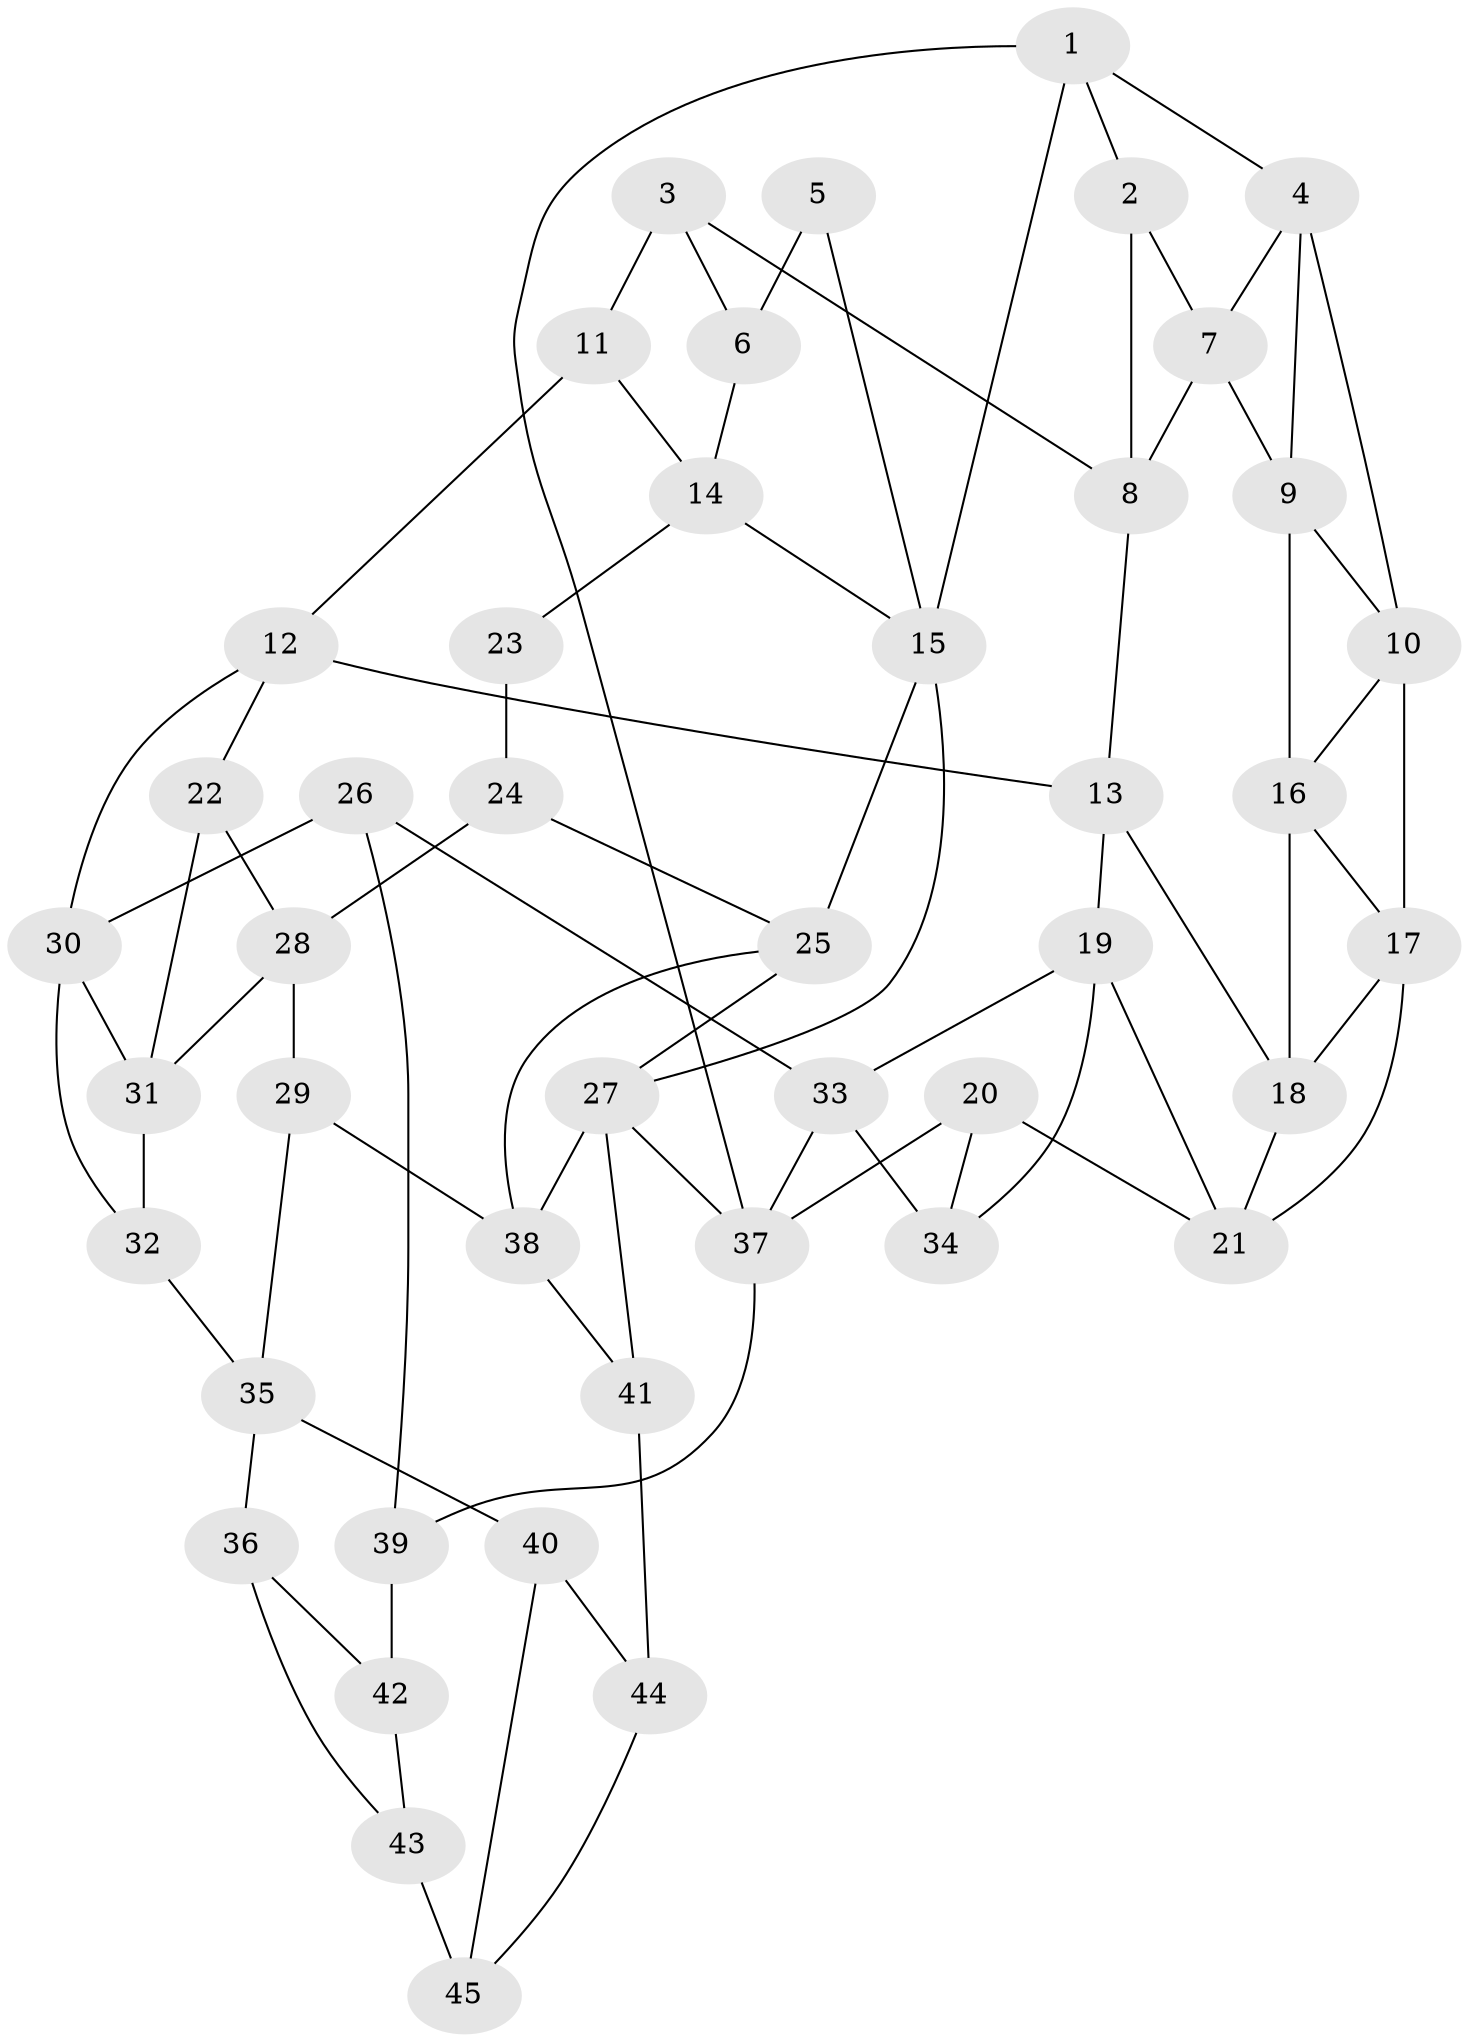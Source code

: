 // original degree distribution, {3: 0.03333333333333333, 6: 0.26666666666666666, 5: 0.43333333333333335, 4: 0.26666666666666666}
// Generated by graph-tools (version 1.1) at 2025/03/03/09/25 03:03:26]
// undirected, 45 vertices, 80 edges
graph export_dot {
graph [start="1"]
  node [color=gray90,style=filled];
  1;
  2;
  3;
  4;
  5;
  6;
  7;
  8;
  9;
  10;
  11;
  12;
  13;
  14;
  15;
  16;
  17;
  18;
  19;
  20;
  21;
  22;
  23;
  24;
  25;
  26;
  27;
  28;
  29;
  30;
  31;
  32;
  33;
  34;
  35;
  36;
  37;
  38;
  39;
  40;
  41;
  42;
  43;
  44;
  45;
  1 -- 2 [weight=1.0];
  1 -- 4 [weight=1.0];
  1 -- 15 [weight=1.0];
  1 -- 37 [weight=1.0];
  2 -- 7 [weight=1.0];
  2 -- 8 [weight=1.0];
  3 -- 6 [weight=1.0];
  3 -- 8 [weight=1.0];
  3 -- 11 [weight=1.0];
  4 -- 7 [weight=1.0];
  4 -- 9 [weight=1.0];
  4 -- 10 [weight=1.0];
  5 -- 6 [weight=2.0];
  5 -- 15 [weight=1.0];
  6 -- 14 [weight=1.0];
  7 -- 8 [weight=1.0];
  7 -- 9 [weight=1.0];
  8 -- 13 [weight=1.0];
  9 -- 10 [weight=1.0];
  9 -- 16 [weight=1.0];
  10 -- 16 [weight=1.0];
  10 -- 17 [weight=1.0];
  11 -- 12 [weight=1.0];
  11 -- 14 [weight=1.0];
  12 -- 13 [weight=1.0];
  12 -- 22 [weight=1.0];
  12 -- 30 [weight=1.0];
  13 -- 18 [weight=1.0];
  13 -- 19 [weight=1.0];
  14 -- 15 [weight=1.0];
  14 -- 23 [weight=1.0];
  15 -- 25 [weight=1.0];
  15 -- 27 [weight=1.0];
  16 -- 17 [weight=1.0];
  16 -- 18 [weight=1.0];
  17 -- 18 [weight=1.0];
  17 -- 21 [weight=1.0];
  18 -- 21 [weight=1.0];
  19 -- 21 [weight=1.0];
  19 -- 33 [weight=1.0];
  19 -- 34 [weight=1.0];
  20 -- 21 [weight=1.0];
  20 -- 34 [weight=1.0];
  20 -- 37 [weight=1.0];
  22 -- 28 [weight=1.0];
  22 -- 31 [weight=1.0];
  23 -- 24 [weight=2.0];
  24 -- 25 [weight=1.0];
  24 -- 28 [weight=1.0];
  25 -- 27 [weight=1.0];
  25 -- 38 [weight=1.0];
  26 -- 30 [weight=1.0];
  26 -- 33 [weight=1.0];
  26 -- 39 [weight=1.0];
  27 -- 37 [weight=1.0];
  27 -- 38 [weight=1.0];
  27 -- 41 [weight=1.0];
  28 -- 29 [weight=1.0];
  28 -- 31 [weight=1.0];
  29 -- 35 [weight=1.0];
  29 -- 38 [weight=1.0];
  30 -- 31 [weight=1.0];
  30 -- 32 [weight=1.0];
  31 -- 32 [weight=1.0];
  32 -- 35 [weight=1.0];
  33 -- 34 [weight=2.0];
  33 -- 37 [weight=1.0];
  35 -- 36 [weight=1.0];
  35 -- 40 [weight=1.0];
  36 -- 42 [weight=1.0];
  36 -- 43 [weight=1.0];
  37 -- 39 [weight=1.0];
  38 -- 41 [weight=1.0];
  39 -- 42 [weight=2.0];
  40 -- 44 [weight=1.0];
  40 -- 45 [weight=1.0];
  41 -- 44 [weight=2.0];
  42 -- 43 [weight=1.0];
  43 -- 45 [weight=2.0];
  44 -- 45 [weight=1.0];
}
